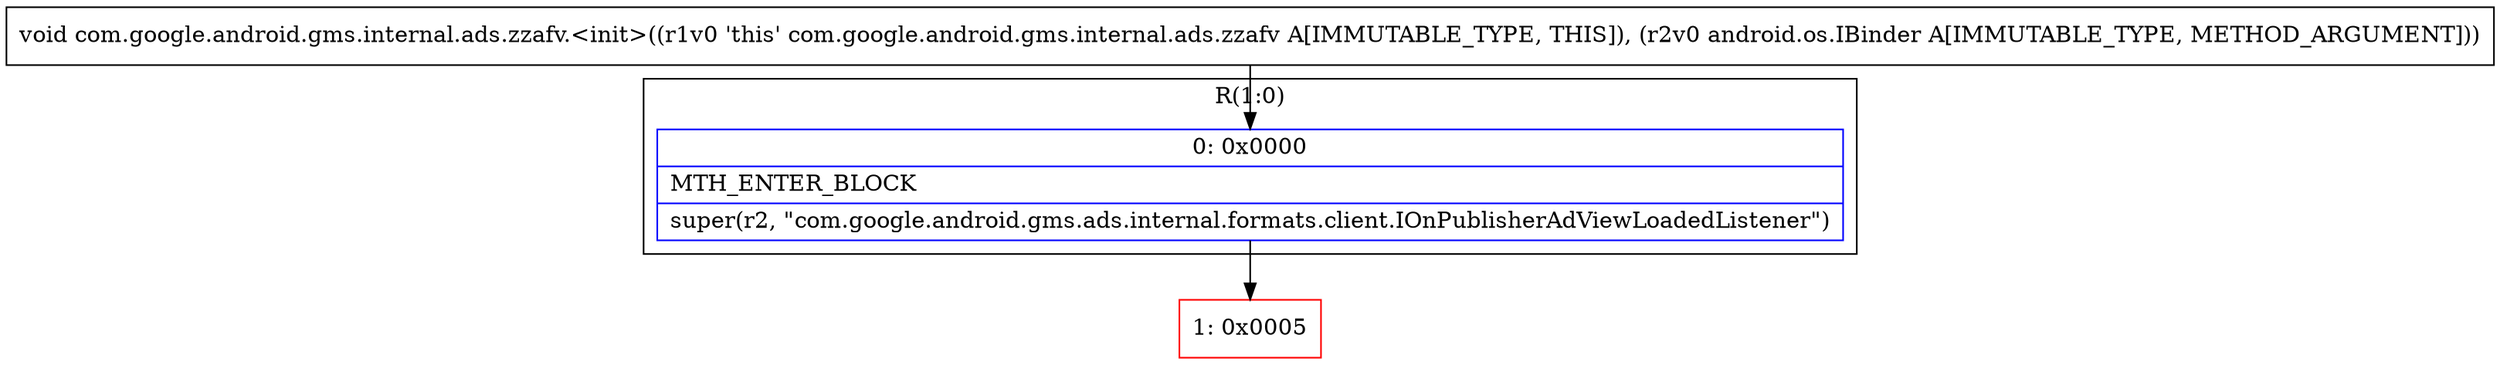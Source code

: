 digraph "CFG forcom.google.android.gms.internal.ads.zzafv.\<init\>(Landroid\/os\/IBinder;)V" {
subgraph cluster_Region_736332583 {
label = "R(1:0)";
node [shape=record,color=blue];
Node_0 [shape=record,label="{0\:\ 0x0000|MTH_ENTER_BLOCK\l|super(r2, \"com.google.android.gms.ads.internal.formats.client.IOnPublisherAdViewLoadedListener\")\l}"];
}
Node_1 [shape=record,color=red,label="{1\:\ 0x0005}"];
MethodNode[shape=record,label="{void com.google.android.gms.internal.ads.zzafv.\<init\>((r1v0 'this' com.google.android.gms.internal.ads.zzafv A[IMMUTABLE_TYPE, THIS]), (r2v0 android.os.IBinder A[IMMUTABLE_TYPE, METHOD_ARGUMENT])) }"];
MethodNode -> Node_0;
Node_0 -> Node_1;
}

